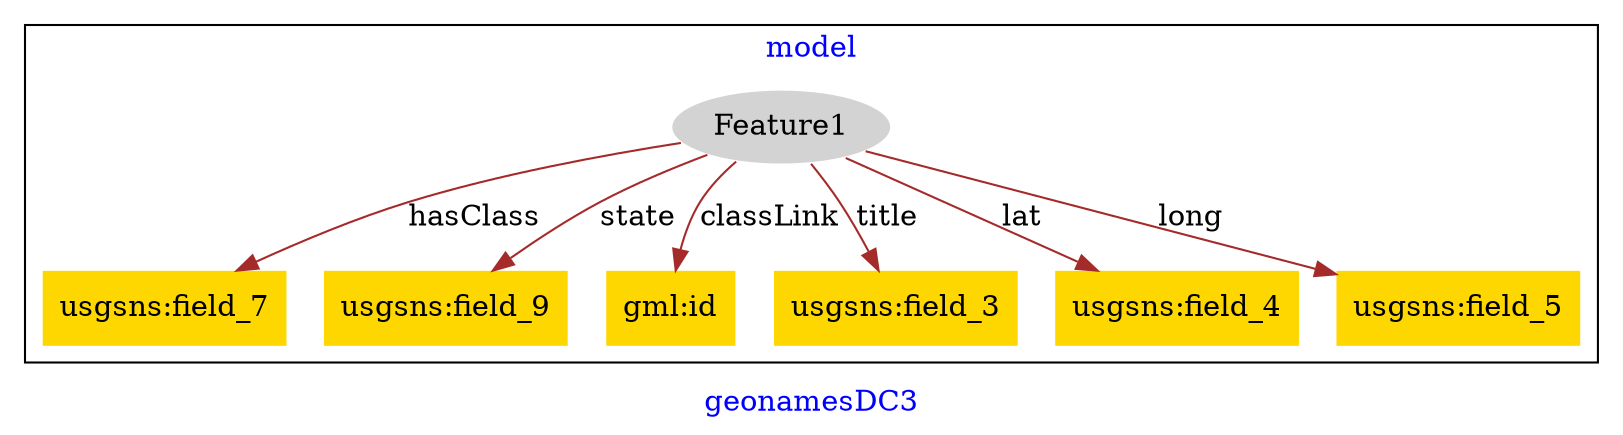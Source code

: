 digraph n0 {
fontcolor="blue"
remincross="true"
label="geonamesDC3"
subgraph cluster {
label="model"
n2[style="filled",color="white",fillcolor="lightgray",label="Feature1"];
n3[shape="plaintext",style="filled",fillcolor="gold",label="usgsns:field_7"];
n4[shape="plaintext",style="filled",fillcolor="gold",label="usgsns:field_9"];
n5[shape="plaintext",style="filled",fillcolor="gold",label="gml:id"];
n6[shape="plaintext",style="filled",fillcolor="gold",label="usgsns:field_3"];
n7[shape="plaintext",style="filled",fillcolor="gold",label="usgsns:field_4"];
n8[shape="plaintext",style="filled",fillcolor="gold",label="usgsns:field_5"];
}
n2 -> n3[color="brown",fontcolor="black",label="hasClass"]
n2 -> n4[color="brown",fontcolor="black",label="state"]
n2 -> n5[color="brown",fontcolor="black",label="classLink"]
n2 -> n6[color="brown",fontcolor="black",label="title"]
n2 -> n7[color="brown",fontcolor="black",label="lat"]
n2 -> n8[color="brown",fontcolor="black",label="long"]
}
